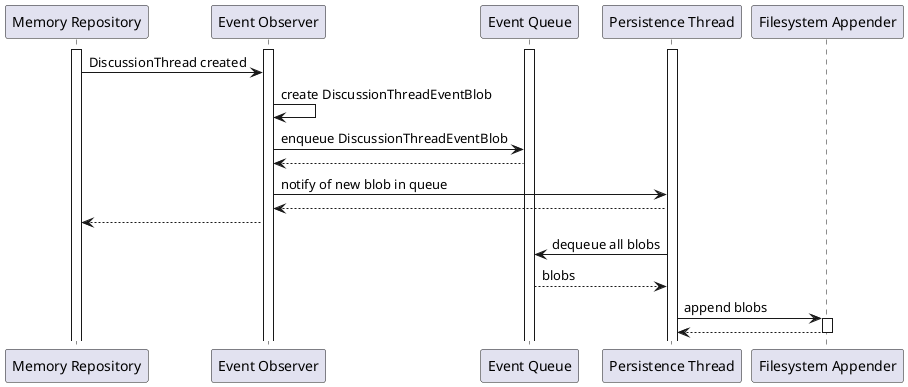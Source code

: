 @startuml

participant "Memory Repository" as MemoryRepository
participant "Event Observer" as EventObserver
participant "Event Queue" as EventQueue
participant "Persistence Thread" as PersistenceThread
participant "Filesystem Appender" as FileAppender

activate MemoryRepository
activate EventObserver
activate EventQueue
activate PersistenceThread

MemoryRepository -> EventObserver : DiscussionThread created

EventObserver -> EventObserver : create DiscussionThreadEventBlob

EventObserver -> EventQueue : enqueue DiscussionThreadEventBlob 
EventQueue --> EventObserver

EventObserver -> PersistenceThread : notify of new blob in queue
PersistenceThread --> EventObserver

EventObserver --> MemoryRepository

PersistenceThread -> EventQueue : dequeue all blobs
EventQueue --> PersistenceThread : blobs

PersistenceThread -> FileAppender : append blobs
activate FileAppender
FileAppender --> PersistenceThread
deactivate FileAppender

@enduml